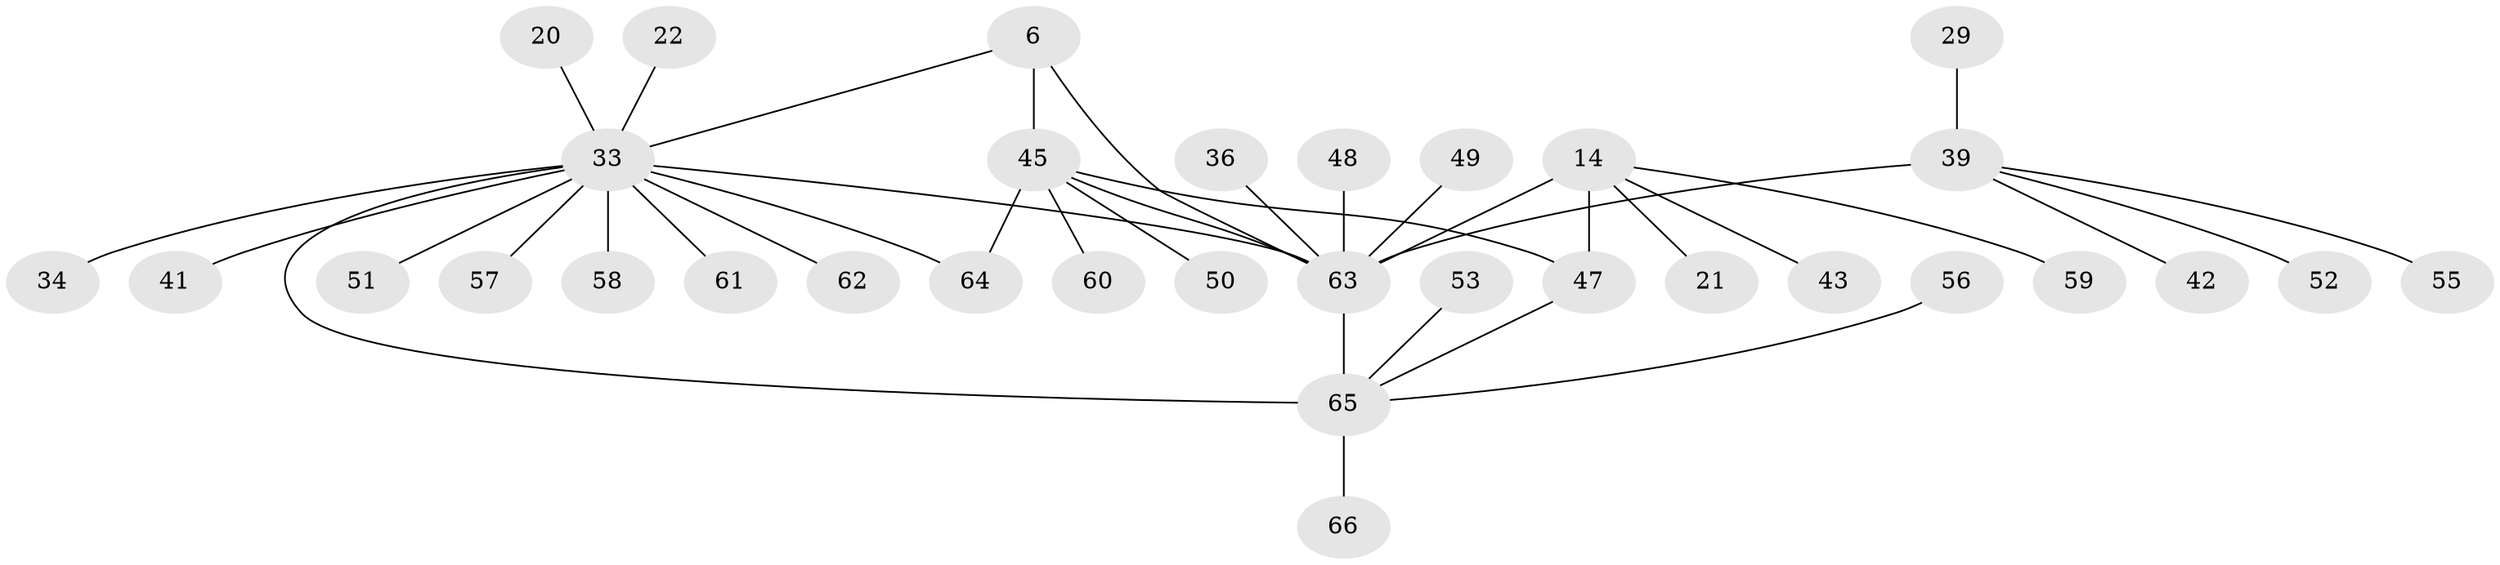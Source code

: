 // original degree distribution, {7: 0.015151515151515152, 6: 0.06060606060606061, 5: 0.06060606060606061, 3: 0.045454545454545456, 10: 0.030303030303030304, 9: 0.015151515151515152, 4: 0.030303030303030304, 8: 0.015151515151515152, 1: 0.5909090909090909, 2: 0.13636363636363635}
// Generated by graph-tools (version 1.1) at 2025/55/03/09/25 04:55:11]
// undirected, 33 vertices, 38 edges
graph export_dot {
graph [start="1"]
  node [color=gray90,style=filled];
  6;
  14 [super="+13"];
  20;
  21 [super="+19"];
  22;
  29 [super="+17"];
  33 [super="+10"];
  34;
  36 [super="+27"];
  39 [super="+3+18"];
  41 [super="+35"];
  42;
  43;
  45 [super="+5+30"];
  47 [super="+44"];
  48;
  49;
  50;
  51;
  52 [super="+23"];
  53;
  55;
  56;
  57;
  58;
  59;
  60 [super="+40"];
  61;
  62;
  63 [super="+54+1+12"];
  64 [super="+46"];
  65 [super="+37+38"];
  66;
  6 -- 63;
  6 -- 45 [weight=2];
  6 -- 33 [weight=2];
  14 -- 59;
  14 -- 43;
  14 -- 21;
  14 -- 63 [weight=2];
  14 -- 47 [weight=2];
  20 -- 33;
  22 -- 33;
  29 -- 39;
  33 -- 64;
  33 -- 34;
  33 -- 65 [weight=3];
  33 -- 41;
  33 -- 51;
  33 -- 57;
  33 -- 58;
  33 -- 61;
  33 -- 62;
  33 -- 63 [weight=2];
  36 -- 63;
  39 -- 42;
  39 -- 52;
  39 -- 55;
  39 -- 63 [weight=3];
  45 -- 64 [weight=2];
  45 -- 50;
  45 -- 60;
  45 -- 63;
  45 -- 47;
  47 -- 65;
  48 -- 63;
  49 -- 63;
  53 -- 65;
  56 -- 65;
  63 -- 65;
  65 -- 66;
}
